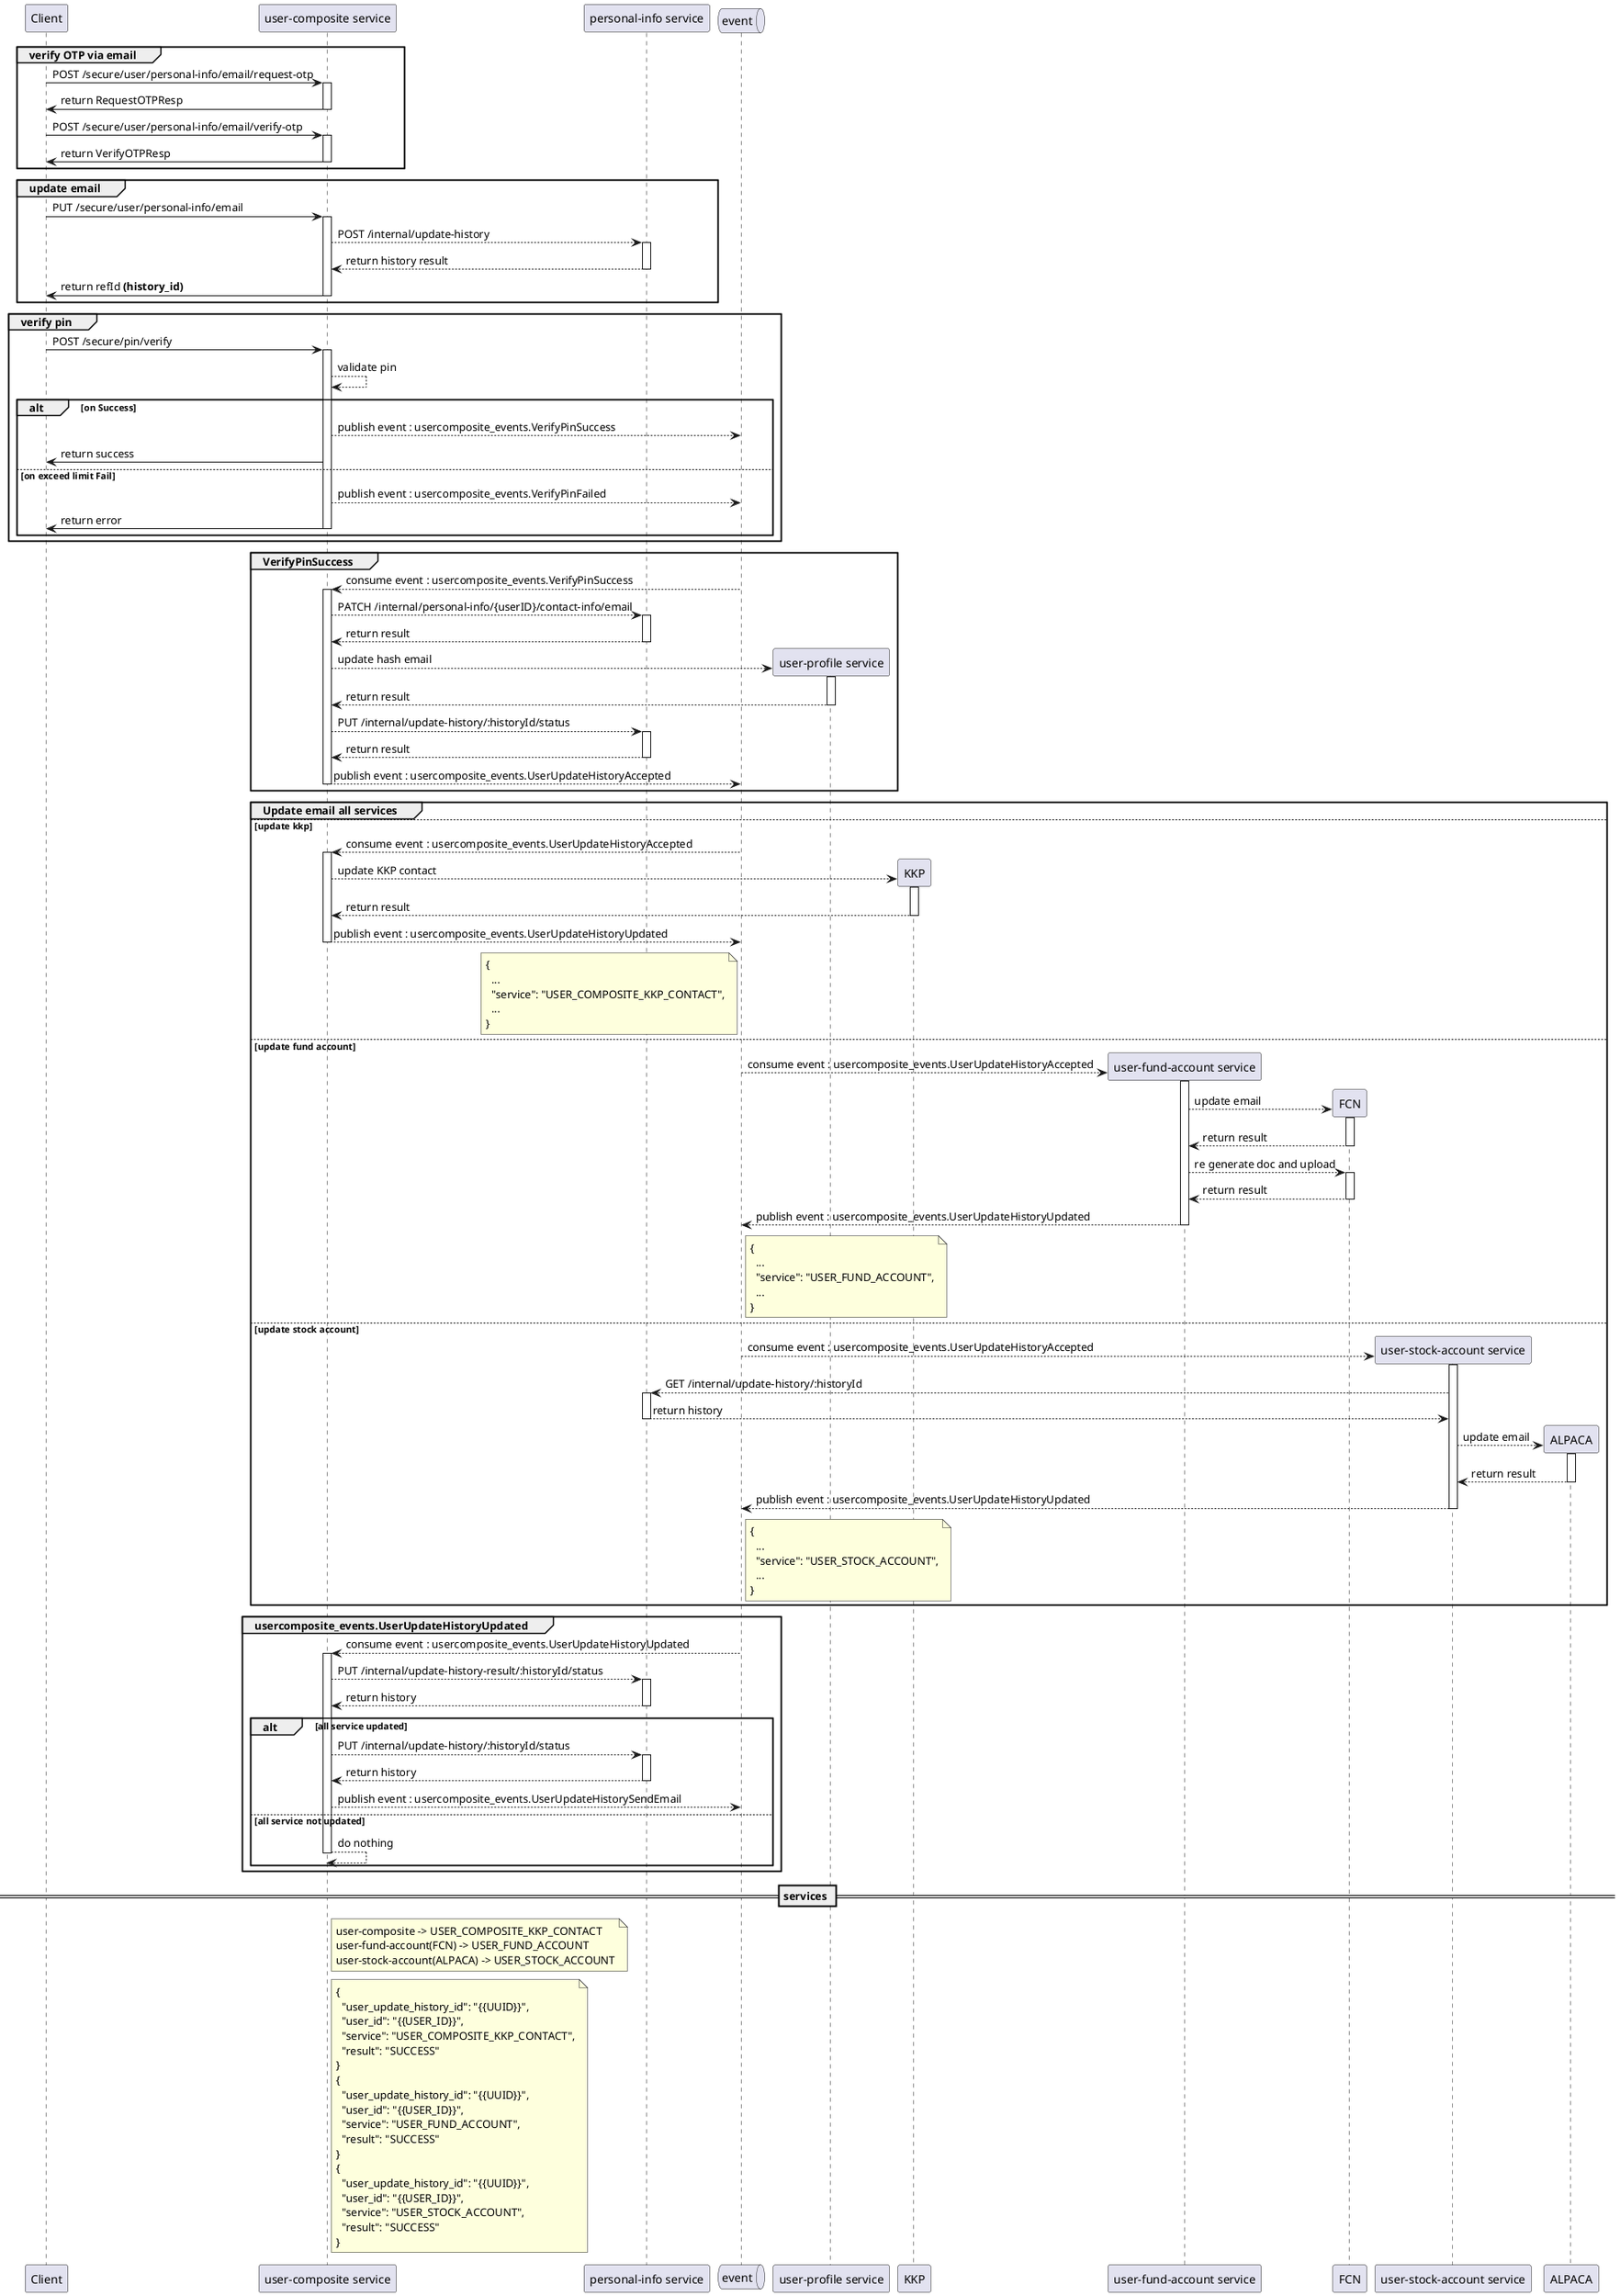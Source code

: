 @startuml update email flow
  skinparam backgroundColor white

  participant "Client" as client
  participant "user-composite service" as userComposite
  participant "personal-info service" as personalInfo
  queue "event" as event

  group verify OTP via email
    client -> userComposite ++: POST /secure/user/personal-info/email/request-otp
    userComposite -> client --: return RequestOTPResp

    client -> userComposite ++: POST /secure/user/personal-info/email/verify-otp
    userComposite -> client --: return VerifyOTPResp
  end

  group update email
    client -> userComposite ++: PUT /secure/user/personal-info/email
    userComposite --> personalInfo ++: POST /internal/update-history
    personalInfo --> userComposite --: return history result
    userComposite -> client --: return refId **(history_id)**
  end

  group verify pin
    client -> userComposite ++: POST /secure/pin/verify
    userComposite --> userComposite : validate pin

    alt on Success
      userComposite --> event : publish event : usercomposite_events.VerifyPinSuccess
      userComposite -> client : return success
    else on exceed limit Fail
      userComposite --> event : publish event : usercomposite_events.VerifyPinFailed
      userComposite -> client --: return error
    end
  end

  group VerifyPinSuccess
    event --> userComposite ++: consume event : usercomposite_events.VerifyPinSuccess

    userComposite --> personalInfo ++: PATCH /internal/personal-info/{userID}/contact-info/email
    personalInfo --> userComposite --: return result

    create participant "user-profile service" as userProfile
    userComposite --> userProfile ++: update hash email
    userProfile --> userComposite --: return result

    userComposite --> personalInfo ++: PUT /internal/update-history/:historyId/status
    personalInfo --> userComposite --: return result

    userComposite --> event --: publish event : usercomposite_events.UserUpdateHistoryAccepted
  end


  group Update email all services
  else update kkp
    event --> userComposite ++: consume event : usercomposite_events.UserUpdateHistoryAccepted

    create participant KKP
    userComposite --> KKP ++: update KKP contact
    KKP --> userComposite --: return result

    userComposite --> event --: publish event : usercomposite_events.UserUpdateHistoryUpdated
    note left event
      {
        ...
        "service": "USER_COMPOSITE_KKP_CONTACT",
        ...
      }
    end note

  else update fund account
    create participant "user-fund-account service" as fundAccount
    event --> fundAccount ++: consume event : usercomposite_events.UserUpdateHistoryAccepted

    create participant "FCN" as FCN
    fundAccount --> FCN ++: update email
    FCN --> fundAccount --: return result

    fundAccount --> FCN ++: re generate doc and upload
    FCN --> fundAccount --: return result

    fundAccount --> event --: publish event : usercomposite_events.UserUpdateHistoryUpdated
    note right event
      {
        ...
        "service": "USER_FUND_ACCOUNT",
        ...
      }
    end note

  else update stock account
    create participant "user-stock-account service" as stockAccount
    event --> stockAccount ++: consume event : usercomposite_events.UserUpdateHistoryAccepted

    stockAccount --> personalInfo ++: GET /internal/update-history/:historyId
    personalInfo --> stockAccount --: return history

    create participant "ALPACA" as ALPACA
    stockAccount --> ALPACA ++: update email
    ALPACA --> stockAccount --: return result

    stockAccount --> event --: publish event : usercomposite_events.UserUpdateHistoryUpdated
    note right event
      {
        ...
        "service": "USER_STOCK_ACCOUNT",
        ...
      }
    end note
  end

  group usercomposite_events.UserUpdateHistoryUpdated
    event --> userComposite ++ : consume event : usercomposite_events.UserUpdateHistoryUpdated

    userComposite --> personalInfo ++: PUT /internal/update-history-result/:historyId/status
    personalInfo --> userComposite --: return history

    alt all service updated
      userComposite --> personalInfo ++: PUT /internal/update-history/:historyId/status
      personalInfo --> userComposite --: return history
      userComposite --> event : publish event : usercomposite_events.UserUpdateHistorySendEmail
    else all service not updated
      userComposite --> userComposite --: do nothing
    end
  end

  == services ==
  note right userComposite
     user-composite -> USER_COMPOSITE_KKP_CONTACT
     user-fund-account(FCN) -> USER_FUND_ACCOUNT
     user-stock-account(ALPACA) -> USER_STOCK_ACCOUNT
  end note

  note right userComposite
    ' user-composite
    {
      "user_update_history_id": "{{UUID}}",
      "user_id": "{{USER_ID}}",
      "service": "USER_COMPOSITE_KKP_CONTACT",
      "result": "SUCCESS"
    }
    ' user-fund-account
    {
      "user_update_history_id": "{{UUID}}",
      "user_id": "{{USER_ID}}",
      "service": "USER_FUND_ACCOUNT",
      "result": "SUCCESS"
    }
    ' user-stock-account
    {
      "user_update_history_id": "{{UUID}}",
      "user_id": "{{USER_ID}}",
      "service": "USER_STOCK_ACCOUNT",
      "result": "SUCCESS"
    }
  end note

@enduml
